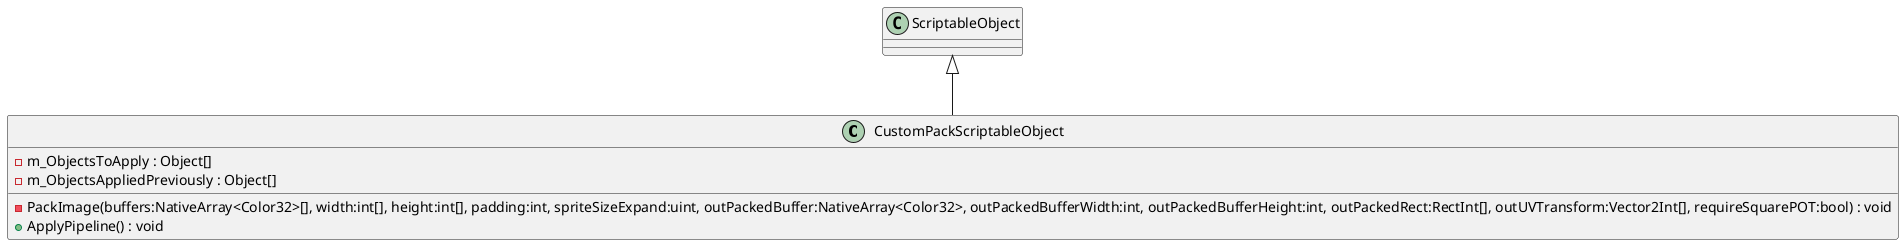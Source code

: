 @startuml
class CustomPackScriptableObject {
    - m_ObjectsToApply : Object[]
    - m_ObjectsAppliedPreviously : Object[]
    - PackImage(buffers:NativeArray<Color32>[], width:int[], height:int[], padding:int, spriteSizeExpand:uint, outPackedBuffer:NativeArray<Color32>, outPackedBufferWidth:int, outPackedBufferHeight:int, outPackedRect:RectInt[], outUVTransform:Vector2Int[], requireSquarePOT:bool) : void
    + ApplyPipeline() : void
}
ScriptableObject <|-- CustomPackScriptableObject
@enduml
